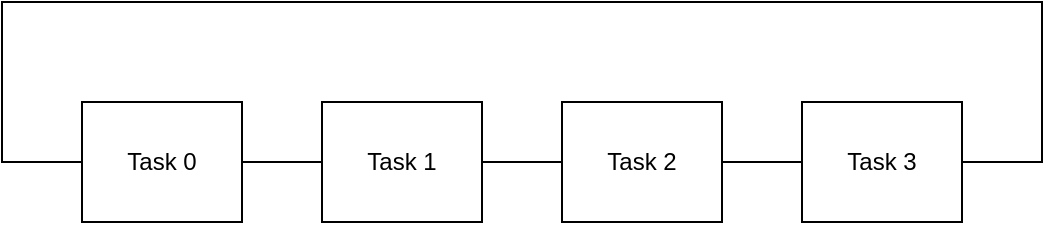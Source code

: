 <mxfile version="21.1.1" type="device">
  <diagram name="Page-1" id="JpWA1LD915QZY0SQodCZ">
    <mxGraphModel dx="735" dy="1106" grid="1" gridSize="10" guides="1" tooltips="1" connect="1" arrows="1" fold="1" page="1" pageScale="1" pageWidth="850" pageHeight="1100" math="0" shadow="0">
      <root>
        <mxCell id="0" />
        <mxCell id="1" parent="0" />
        <mxCell id="5yN_iWSkc1ULdn8W64YA-1" value="Task 0" style="rounded=0;whiteSpace=wrap;html=1;" parent="1" vertex="1">
          <mxGeometry x="120" y="490" width="80" height="60" as="geometry" />
        </mxCell>
        <mxCell id="5yN_iWSkc1ULdn8W64YA-2" value="Task 3" style="rounded=0;whiteSpace=wrap;html=1;" parent="1" vertex="1">
          <mxGeometry x="480" y="490" width="80" height="60" as="geometry" />
        </mxCell>
        <mxCell id="5yN_iWSkc1ULdn8W64YA-3" value="Task 2" style="rounded=0;whiteSpace=wrap;html=1;" parent="1" vertex="1">
          <mxGeometry x="360" y="490" width="80" height="60" as="geometry" />
        </mxCell>
        <mxCell id="5yN_iWSkc1ULdn8W64YA-4" value="Task 1" style="rounded=0;whiteSpace=wrap;html=1;" parent="1" vertex="1">
          <mxGeometry x="240" y="490" width="80" height="60" as="geometry" />
        </mxCell>
        <mxCell id="j2Yp9i5HKKDBV_lYzRGC-2" value="" style="endArrow=none;html=1;rounded=0;entryX=0;entryY=0.5;entryDx=0;entryDy=0;exitX=1;exitY=0.5;exitDx=0;exitDy=0;" edge="1" parent="1" source="5yN_iWSkc1ULdn8W64YA-1" target="5yN_iWSkc1ULdn8W64YA-4">
          <mxGeometry width="50" height="50" relative="1" as="geometry">
            <mxPoint x="260" y="669" as="sourcePoint" />
            <mxPoint x="288" y="502" as="targetPoint" />
          </mxGeometry>
        </mxCell>
        <mxCell id="j2Yp9i5HKKDBV_lYzRGC-3" value="" style="endArrow=none;html=1;rounded=0;entryX=0;entryY=0.5;entryDx=0;entryDy=0;exitX=1;exitY=0.5;exitDx=0;exitDy=0;" edge="1" parent="1" source="5yN_iWSkc1ULdn8W64YA-4" target="5yN_iWSkc1ULdn8W64YA-3">
          <mxGeometry width="50" height="50" relative="1" as="geometry">
            <mxPoint x="410" y="669" as="sourcePoint" />
            <mxPoint x="460" y="619" as="targetPoint" />
          </mxGeometry>
        </mxCell>
        <mxCell id="j2Yp9i5HKKDBV_lYzRGC-4" value="" style="endArrow=none;html=1;rounded=0;entryX=0;entryY=0.5;entryDx=0;entryDy=0;exitX=1;exitY=0.5;exitDx=0;exitDy=0;" edge="1" parent="1" source="5yN_iWSkc1ULdn8W64YA-3" target="5yN_iWSkc1ULdn8W64YA-2">
          <mxGeometry width="50" height="50" relative="1" as="geometry">
            <mxPoint x="650" y="669" as="sourcePoint" />
            <mxPoint x="700" y="619" as="targetPoint" />
          </mxGeometry>
        </mxCell>
        <mxCell id="j2Yp9i5HKKDBV_lYzRGC-5" value="" style="endArrow=none;html=1;rounded=0;exitX=0;exitY=0.5;exitDx=0;exitDy=0;entryX=1;entryY=0.5;entryDx=0;entryDy=0;" edge="1" parent="1" source="5yN_iWSkc1ULdn8W64YA-1" target="5yN_iWSkc1ULdn8W64YA-2">
          <mxGeometry width="50" height="50" relative="1" as="geometry">
            <mxPoint x="160" y="730" as="sourcePoint" />
            <mxPoint x="640" y="600" as="targetPoint" />
            <Array as="points">
              <mxPoint x="80" y="520" />
              <mxPoint x="80" y="440" />
              <mxPoint x="330" y="440" />
              <mxPoint x="600" y="440" />
              <mxPoint x="600" y="520" />
            </Array>
          </mxGeometry>
        </mxCell>
      </root>
    </mxGraphModel>
  </diagram>
</mxfile>
